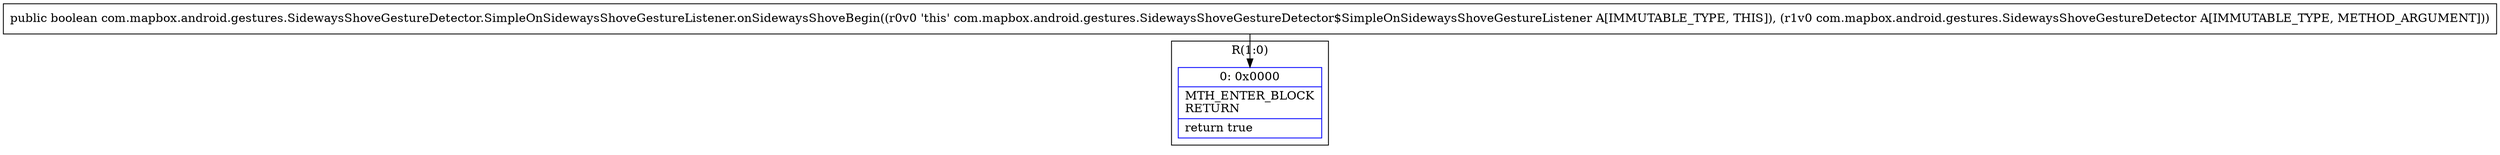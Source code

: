 digraph "CFG forcom.mapbox.android.gestures.SidewaysShoveGestureDetector.SimpleOnSidewaysShoveGestureListener.onSidewaysShoveBegin(Lcom\/mapbox\/android\/gestures\/SidewaysShoveGestureDetector;)Z" {
subgraph cluster_Region_532891197 {
label = "R(1:0)";
node [shape=record,color=blue];
Node_0 [shape=record,label="{0\:\ 0x0000|MTH_ENTER_BLOCK\lRETURN\l|return true\l}"];
}
MethodNode[shape=record,label="{public boolean com.mapbox.android.gestures.SidewaysShoveGestureDetector.SimpleOnSidewaysShoveGestureListener.onSidewaysShoveBegin((r0v0 'this' com.mapbox.android.gestures.SidewaysShoveGestureDetector$SimpleOnSidewaysShoveGestureListener A[IMMUTABLE_TYPE, THIS]), (r1v0 com.mapbox.android.gestures.SidewaysShoveGestureDetector A[IMMUTABLE_TYPE, METHOD_ARGUMENT])) }"];
MethodNode -> Node_0;
}

